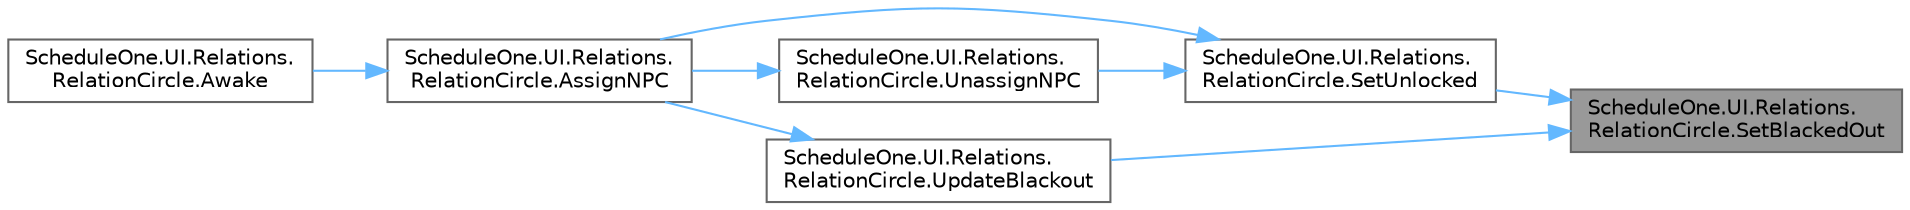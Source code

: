 digraph "ScheduleOne.UI.Relations.RelationCircle.SetBlackedOut"
{
 // LATEX_PDF_SIZE
  bgcolor="transparent";
  edge [fontname=Helvetica,fontsize=10,labelfontname=Helvetica,labelfontsize=10];
  node [fontname=Helvetica,fontsize=10,shape=box,height=0.2,width=0.4];
  rankdir="RL";
  Node1 [id="Node000001",label="ScheduleOne.UI.Relations.\lRelationCircle.SetBlackedOut",height=0.2,width=0.4,color="gray40", fillcolor="grey60", style="filled", fontcolor="black",tooltip=" "];
  Node1 -> Node2 [id="edge1_Node000001_Node000002",dir="back",color="steelblue1",style="solid",tooltip=" "];
  Node2 [id="Node000002",label="ScheduleOne.UI.Relations.\lRelationCircle.SetUnlocked",height=0.2,width=0.4,color="grey40", fillcolor="white", style="filled",URL="$class_schedule_one_1_1_u_i_1_1_relations_1_1_relation_circle.html#a776d27541aed0b7378c2222fa53680da",tooltip=" "];
  Node2 -> Node3 [id="edge2_Node000002_Node000003",dir="back",color="steelblue1",style="solid",tooltip=" "];
  Node3 [id="Node000003",label="ScheduleOne.UI.Relations.\lRelationCircle.AssignNPC",height=0.2,width=0.4,color="grey40", fillcolor="white", style="filled",URL="$class_schedule_one_1_1_u_i_1_1_relations_1_1_relation_circle.html#a00bf41d83d519176b1e11226f017fb20",tooltip=" "];
  Node3 -> Node4 [id="edge3_Node000003_Node000004",dir="back",color="steelblue1",style="solid",tooltip=" "];
  Node4 [id="Node000004",label="ScheduleOne.UI.Relations.\lRelationCircle.Awake",height=0.2,width=0.4,color="grey40", fillcolor="white", style="filled",URL="$class_schedule_one_1_1_u_i_1_1_relations_1_1_relation_circle.html#ac56a9077468626a881eae3a61e487893",tooltip=" "];
  Node2 -> Node5 [id="edge4_Node000002_Node000005",dir="back",color="steelblue1",style="solid",tooltip=" "];
  Node5 [id="Node000005",label="ScheduleOne.UI.Relations.\lRelationCircle.UnassignNPC",height=0.2,width=0.4,color="grey40", fillcolor="white", style="filled",URL="$class_schedule_one_1_1_u_i_1_1_relations_1_1_relation_circle.html#a8549c0acc75f9b8998d6886c997da90b",tooltip=" "];
  Node5 -> Node3 [id="edge5_Node000005_Node000003",dir="back",color="steelblue1",style="solid",tooltip=" "];
  Node1 -> Node6 [id="edge6_Node000001_Node000006",dir="back",color="steelblue1",style="solid",tooltip=" "];
  Node6 [id="Node000006",label="ScheduleOne.UI.Relations.\lRelationCircle.UpdateBlackout",height=0.2,width=0.4,color="grey40", fillcolor="white", style="filled",URL="$class_schedule_one_1_1_u_i_1_1_relations_1_1_relation_circle.html#a68422b280c5a4216c17931d9760b9b61",tooltip=" "];
  Node6 -> Node3 [id="edge7_Node000006_Node000003",dir="back",color="steelblue1",style="solid",tooltip=" "];
}
